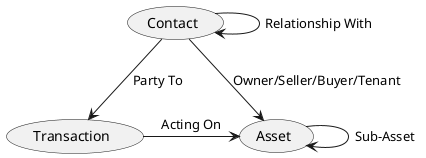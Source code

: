 @startuml Real Estate

(Contact) --> (Transaction) : Party To
(Contact) --> (Asset) : Owner/Seller/Buyer/Tenant
(Transaction) -> (Asset) : Acting On

(Contact) -> (Contact) : Relationship With
(Asset) -> (Asset) : Sub-Asset

@enduml